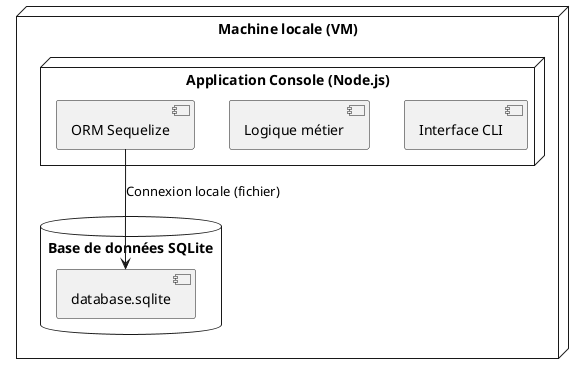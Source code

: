 @startuml VueDeploiement2Tier

node "Machine locale (VM)" {
  
  node "Application Console (Node.js)" {
    component "Interface CLI"
    component "Logique métier"
    component "ORM Sequelize"
  }

  database "Base de données SQLite" {
    [database.sqlite]
  }

  "ORM Sequelize" --> "database.sqlite" : Connexion locale (fichier)
}

@enduml
